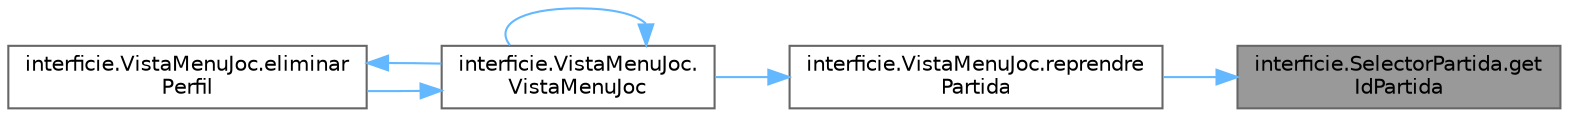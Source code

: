 digraph "interficie.SelectorPartida.getIdPartida"
{
 // INTERACTIVE_SVG=YES
 // LATEX_PDF_SIZE
  bgcolor="transparent";
  edge [fontname=Helvetica,fontsize=10,labelfontname=Helvetica,labelfontsize=10];
  node [fontname=Helvetica,fontsize=10,shape=box,height=0.2,width=0.4];
  rankdir="RL";
  Node1 [id="Node000001",label="interficie.SelectorPartida.get\lIdPartida",height=0.2,width=0.4,color="gray40", fillcolor="grey60", style="filled", fontcolor="black",tooltip="Retorna l'identificador de la partida seleccionada per reprendre."];
  Node1 -> Node2 [id="edge1_Node000001_Node000002",dir="back",color="steelblue1",style="solid",tooltip=" "];
  Node2 [id="Node000002",label="interficie.VistaMenuJoc.reprendre\lPartida",height=0.2,width=0.4,color="grey40", fillcolor="white", style="filled",URL="$classinterficie_1_1_vista_menu_joc.html#af4bea9351119f9746e8dc96671f7bff8",tooltip="Lògica per reprendre una partida."];
  Node2 -> Node3 [id="edge2_Node000002_Node000003",dir="back",color="steelblue1",style="solid",tooltip=" "];
  Node3 [id="Node000003",label="interficie.VistaMenuJoc.\lVistaMenuJoc",height=0.2,width=0.4,color="grey40", fillcolor="white", style="filled",URL="$classinterficie_1_1_vista_menu_joc.html#afab63b4d82b26b00b711c7a5473d7707",tooltip="Constructor de la classe VistaMenuJoc."];
  Node3 -> Node4 [id="edge3_Node000003_Node000004",dir="back",color="steelblue1",style="solid",tooltip=" "];
  Node4 [id="Node000004",label="interficie.VistaMenuJoc.eliminar\lPerfil",height=0.2,width=0.4,color="grey40", fillcolor="white", style="filled",URL="$classinterficie_1_1_vista_menu_joc.html#a357d2c3488fc972b443bb25cf44c8d1b",tooltip="Lògica per eliminar el perfil."];
  Node4 -> Node3 [id="edge4_Node000004_Node000003",dir="back",color="steelblue1",style="solid",tooltip=" "];
  Node3 -> Node3 [id="edge5_Node000003_Node000003",dir="back",color="steelblue1",style="solid",tooltip=" "];
}
